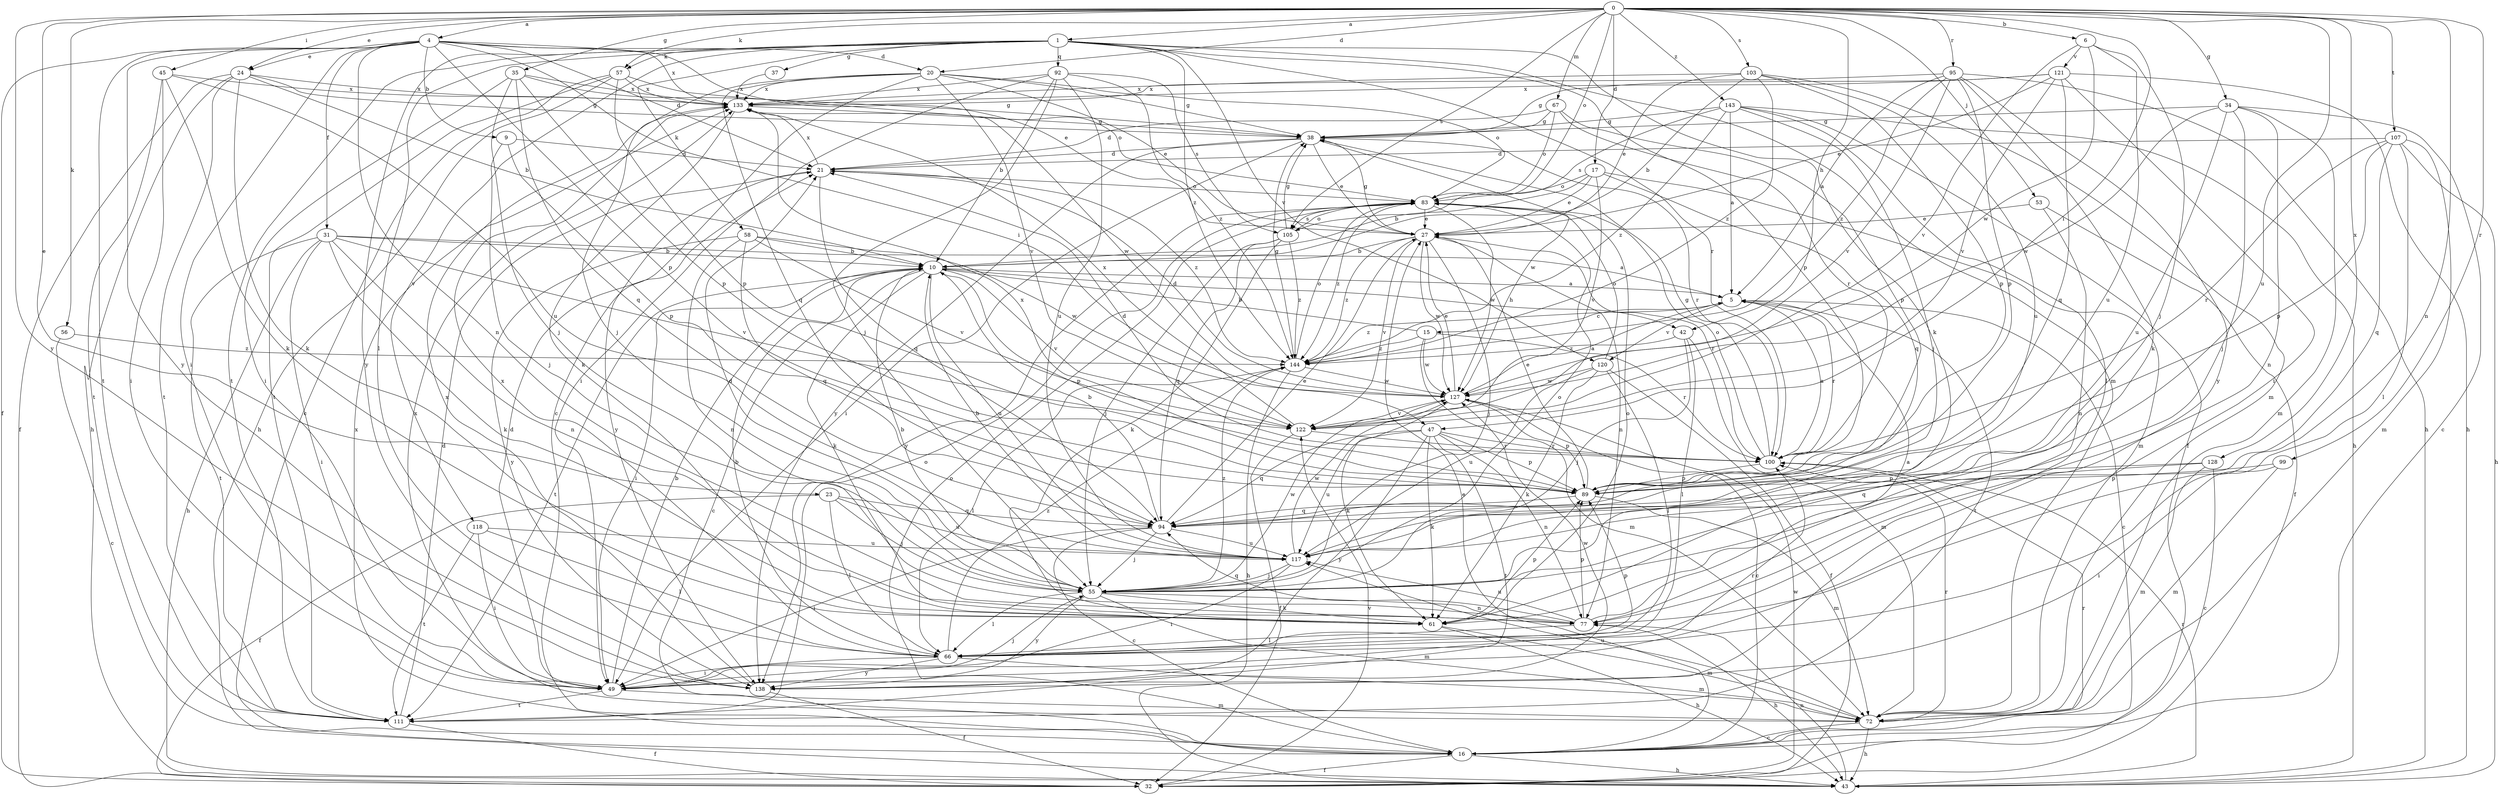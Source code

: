 strict digraph  {
0;
1;
4;
5;
6;
9;
10;
15;
16;
17;
20;
21;
23;
24;
27;
31;
32;
34;
35;
37;
38;
42;
43;
45;
47;
49;
53;
55;
56;
57;
58;
61;
66;
67;
72;
77;
83;
89;
92;
94;
95;
99;
100;
103;
105;
107;
111;
117;
118;
120;
121;
122;
127;
128;
133;
138;
143;
144;
0 -> 1  [label=a];
0 -> 4  [label=a];
0 -> 6  [label=b];
0 -> 17  [label=d];
0 -> 20  [label=d];
0 -> 23  [label=e];
0 -> 24  [label=e];
0 -> 34  [label=g];
0 -> 35  [label=g];
0 -> 42  [label=h];
0 -> 45  [label=i];
0 -> 47  [label=i];
0 -> 53  [label=j];
0 -> 56  [label=k];
0 -> 57  [label=k];
0 -> 67  [label=m];
0 -> 77  [label=n];
0 -> 83  [label=o];
0 -> 95  [label=r];
0 -> 99  [label=r];
0 -> 103  [label=s];
0 -> 105  [label=s];
0 -> 107  [label=t];
0 -> 117  [label=u];
0 -> 128  [label=x];
0 -> 138  [label=y];
0 -> 143  [label=z];
1 -> 37  [label=g];
1 -> 57  [label=k];
1 -> 58  [label=k];
1 -> 61  [label=k];
1 -> 66  [label=l];
1 -> 72  [label=m];
1 -> 89  [label=p];
1 -> 92  [label=q];
1 -> 100  [label=r];
1 -> 111  [label=t];
1 -> 118  [label=v];
1 -> 120  [label=v];
1 -> 138  [label=y];
1 -> 144  [label=z];
4 -> 9  [label=b];
4 -> 20  [label=d];
4 -> 21  [label=d];
4 -> 24  [label=e];
4 -> 27  [label=e];
4 -> 31  [label=f];
4 -> 32  [label=f];
4 -> 47  [label=i];
4 -> 49  [label=i];
4 -> 77  [label=n];
4 -> 89  [label=p];
4 -> 111  [label=t];
4 -> 133  [label=x];
4 -> 138  [label=y];
5 -> 15  [label=c];
5 -> 16  [label=c];
5 -> 100  [label=r];
5 -> 111  [label=t];
5 -> 120  [label=v];
5 -> 144  [label=z];
6 -> 55  [label=j];
6 -> 117  [label=u];
6 -> 121  [label=v];
6 -> 122  [label=v];
6 -> 127  [label=w];
9 -> 21  [label=d];
9 -> 55  [label=j];
9 -> 89  [label=p];
10 -> 5  [label=a];
10 -> 16  [label=c];
10 -> 42  [label=h];
10 -> 49  [label=i];
10 -> 61  [label=k];
10 -> 89  [label=p];
10 -> 111  [label=t];
10 -> 117  [label=u];
10 -> 122  [label=v];
15 -> 10  [label=b];
15 -> 72  [label=m];
15 -> 100  [label=r];
15 -> 127  [label=w];
15 -> 144  [label=z];
16 -> 27  [label=e];
16 -> 32  [label=f];
16 -> 43  [label=h];
16 -> 83  [label=o];
16 -> 100  [label=r];
16 -> 133  [label=x];
17 -> 10  [label=b];
17 -> 27  [label=e];
17 -> 72  [label=m];
17 -> 83  [label=o];
17 -> 94  [label=q];
17 -> 122  [label=v];
20 -> 16  [label=c];
20 -> 27  [label=e];
20 -> 38  [label=g];
20 -> 55  [label=j];
20 -> 83  [label=o];
20 -> 94  [label=q];
20 -> 122  [label=v];
20 -> 133  [label=x];
21 -> 83  [label=o];
21 -> 94  [label=q];
21 -> 133  [label=x];
21 -> 138  [label=y];
21 -> 144  [label=z];
23 -> 32  [label=f];
23 -> 55  [label=j];
23 -> 66  [label=l];
23 -> 94  [label=q];
23 -> 117  [label=u];
24 -> 10  [label=b];
24 -> 32  [label=f];
24 -> 38  [label=g];
24 -> 43  [label=h];
24 -> 61  [label=k];
24 -> 111  [label=t];
24 -> 133  [label=x];
27 -> 10  [label=b];
27 -> 38  [label=g];
27 -> 55  [label=j];
27 -> 77  [label=n];
27 -> 100  [label=r];
27 -> 122  [label=v];
27 -> 127  [label=w];
27 -> 144  [label=z];
31 -> 5  [label=a];
31 -> 10  [label=b];
31 -> 43  [label=h];
31 -> 49  [label=i];
31 -> 61  [label=k];
31 -> 77  [label=n];
31 -> 111  [label=t];
31 -> 122  [label=v];
32 -> 122  [label=v];
32 -> 127  [label=w];
34 -> 16  [label=c];
34 -> 38  [label=g];
34 -> 55  [label=j];
34 -> 72  [label=m];
34 -> 77  [label=n];
34 -> 117  [label=u];
34 -> 127  [label=w];
35 -> 38  [label=g];
35 -> 49  [label=i];
35 -> 55  [label=j];
35 -> 89  [label=p];
35 -> 94  [label=q];
35 -> 133  [label=x];
37 -> 133  [label=x];
38 -> 21  [label=d];
38 -> 27  [label=e];
38 -> 49  [label=i];
38 -> 100  [label=r];
38 -> 127  [label=w];
38 -> 138  [label=y];
42 -> 55  [label=j];
42 -> 66  [label=l];
42 -> 72  [label=m];
42 -> 144  [label=z];
43 -> 77  [label=n];
43 -> 100  [label=r];
45 -> 49  [label=i];
45 -> 61  [label=k];
45 -> 111  [label=t];
45 -> 117  [label=u];
45 -> 133  [label=x];
47 -> 61  [label=k];
47 -> 77  [label=n];
47 -> 89  [label=p];
47 -> 94  [label=q];
47 -> 100  [label=r];
47 -> 111  [label=t];
47 -> 117  [label=u];
47 -> 138  [label=y];
49 -> 10  [label=b];
49 -> 21  [label=d];
49 -> 55  [label=j];
49 -> 72  [label=m];
49 -> 100  [label=r];
49 -> 111  [label=t];
53 -> 27  [label=e];
53 -> 32  [label=f];
53 -> 77  [label=n];
55 -> 10  [label=b];
55 -> 21  [label=d];
55 -> 61  [label=k];
55 -> 66  [label=l];
55 -> 72  [label=m];
55 -> 77  [label=n];
55 -> 83  [label=o];
55 -> 127  [label=w];
55 -> 138  [label=y];
55 -> 144  [label=z];
56 -> 16  [label=c];
56 -> 144  [label=z];
57 -> 16  [label=c];
57 -> 43  [label=h];
57 -> 83  [label=o];
57 -> 89  [label=p];
57 -> 111  [label=t];
57 -> 133  [label=x];
58 -> 10  [label=b];
58 -> 77  [label=n];
58 -> 94  [label=q];
58 -> 122  [label=v];
58 -> 127  [label=w];
58 -> 138  [label=y];
61 -> 43  [label=h];
61 -> 72  [label=m];
61 -> 83  [label=o];
61 -> 89  [label=p];
66 -> 10  [label=b];
66 -> 49  [label=i];
66 -> 72  [label=m];
66 -> 89  [label=p];
66 -> 133  [label=x];
66 -> 138  [label=y];
66 -> 144  [label=z];
67 -> 21  [label=d];
67 -> 38  [label=g];
67 -> 83  [label=o];
67 -> 89  [label=p];
67 -> 100  [label=r];
72 -> 16  [label=c];
72 -> 43  [label=h];
72 -> 100  [label=r];
72 -> 117  [label=u];
72 -> 133  [label=x];
77 -> 5  [label=a];
77 -> 43  [label=h];
77 -> 66  [label=l];
77 -> 89  [label=p];
77 -> 94  [label=q];
77 -> 117  [label=u];
83 -> 27  [label=e];
83 -> 105  [label=s];
83 -> 127  [label=w];
83 -> 138  [label=y];
83 -> 144  [label=z];
89 -> 27  [label=e];
89 -> 72  [label=m];
89 -> 94  [label=q];
89 -> 133  [label=x];
92 -> 10  [label=b];
92 -> 49  [label=i];
92 -> 55  [label=j];
92 -> 105  [label=s];
92 -> 117  [label=u];
92 -> 133  [label=x];
92 -> 144  [label=z];
94 -> 10  [label=b];
94 -> 16  [label=c];
94 -> 27  [label=e];
94 -> 49  [label=i];
94 -> 55  [label=j];
94 -> 117  [label=u];
95 -> 5  [label=a];
95 -> 43  [label=h];
95 -> 61  [label=k];
95 -> 89  [label=p];
95 -> 122  [label=v];
95 -> 133  [label=x];
95 -> 138  [label=y];
95 -> 144  [label=z];
99 -> 49  [label=i];
99 -> 72  [label=m];
99 -> 89  [label=p];
100 -> 5  [label=a];
100 -> 21  [label=d];
100 -> 38  [label=g];
100 -> 83  [label=o];
100 -> 89  [label=p];
103 -> 10  [label=b];
103 -> 27  [label=e];
103 -> 72  [label=m];
103 -> 89  [label=p];
103 -> 117  [label=u];
103 -> 133  [label=x];
103 -> 144  [label=z];
105 -> 38  [label=g];
105 -> 55  [label=j];
105 -> 61  [label=k];
105 -> 83  [label=o];
105 -> 94  [label=q];
105 -> 144  [label=z];
107 -> 21  [label=d];
107 -> 43  [label=h];
107 -> 66  [label=l];
107 -> 72  [label=m];
107 -> 89  [label=p];
107 -> 94  [label=q];
107 -> 100  [label=r];
111 -> 21  [label=d];
111 -> 32  [label=f];
111 -> 83  [label=o];
117 -> 10  [label=b];
117 -> 49  [label=i];
117 -> 55  [label=j];
117 -> 127  [label=w];
118 -> 49  [label=i];
118 -> 66  [label=l];
118 -> 111  [label=t];
118 -> 117  [label=u];
120 -> 32  [label=f];
120 -> 61  [label=k];
120 -> 66  [label=l];
120 -> 83  [label=o];
120 -> 117  [label=u];
120 -> 127  [label=w];
121 -> 27  [label=e];
121 -> 38  [label=g];
121 -> 43  [label=h];
121 -> 49  [label=i];
121 -> 94  [label=q];
121 -> 122  [label=v];
121 -> 133  [label=x];
122 -> 32  [label=f];
122 -> 100  [label=r];
122 -> 133  [label=x];
127 -> 5  [label=a];
127 -> 16  [label=c];
127 -> 21  [label=d];
127 -> 27  [label=e];
127 -> 61  [label=k];
127 -> 89  [label=p];
127 -> 122  [label=v];
128 -> 16  [label=c];
128 -> 72  [label=m];
128 -> 89  [label=p];
128 -> 94  [label=q];
133 -> 38  [label=g];
133 -> 61  [label=k];
133 -> 127  [label=w];
138 -> 32  [label=f];
138 -> 127  [label=w];
138 -> 133  [label=x];
143 -> 5  [label=a];
143 -> 32  [label=f];
143 -> 38  [label=g];
143 -> 43  [label=h];
143 -> 55  [label=j];
143 -> 66  [label=l];
143 -> 105  [label=s];
143 -> 144  [label=z];
144 -> 38  [label=g];
144 -> 43  [label=h];
144 -> 66  [label=l];
144 -> 83  [label=o];
144 -> 127  [label=w];
}
